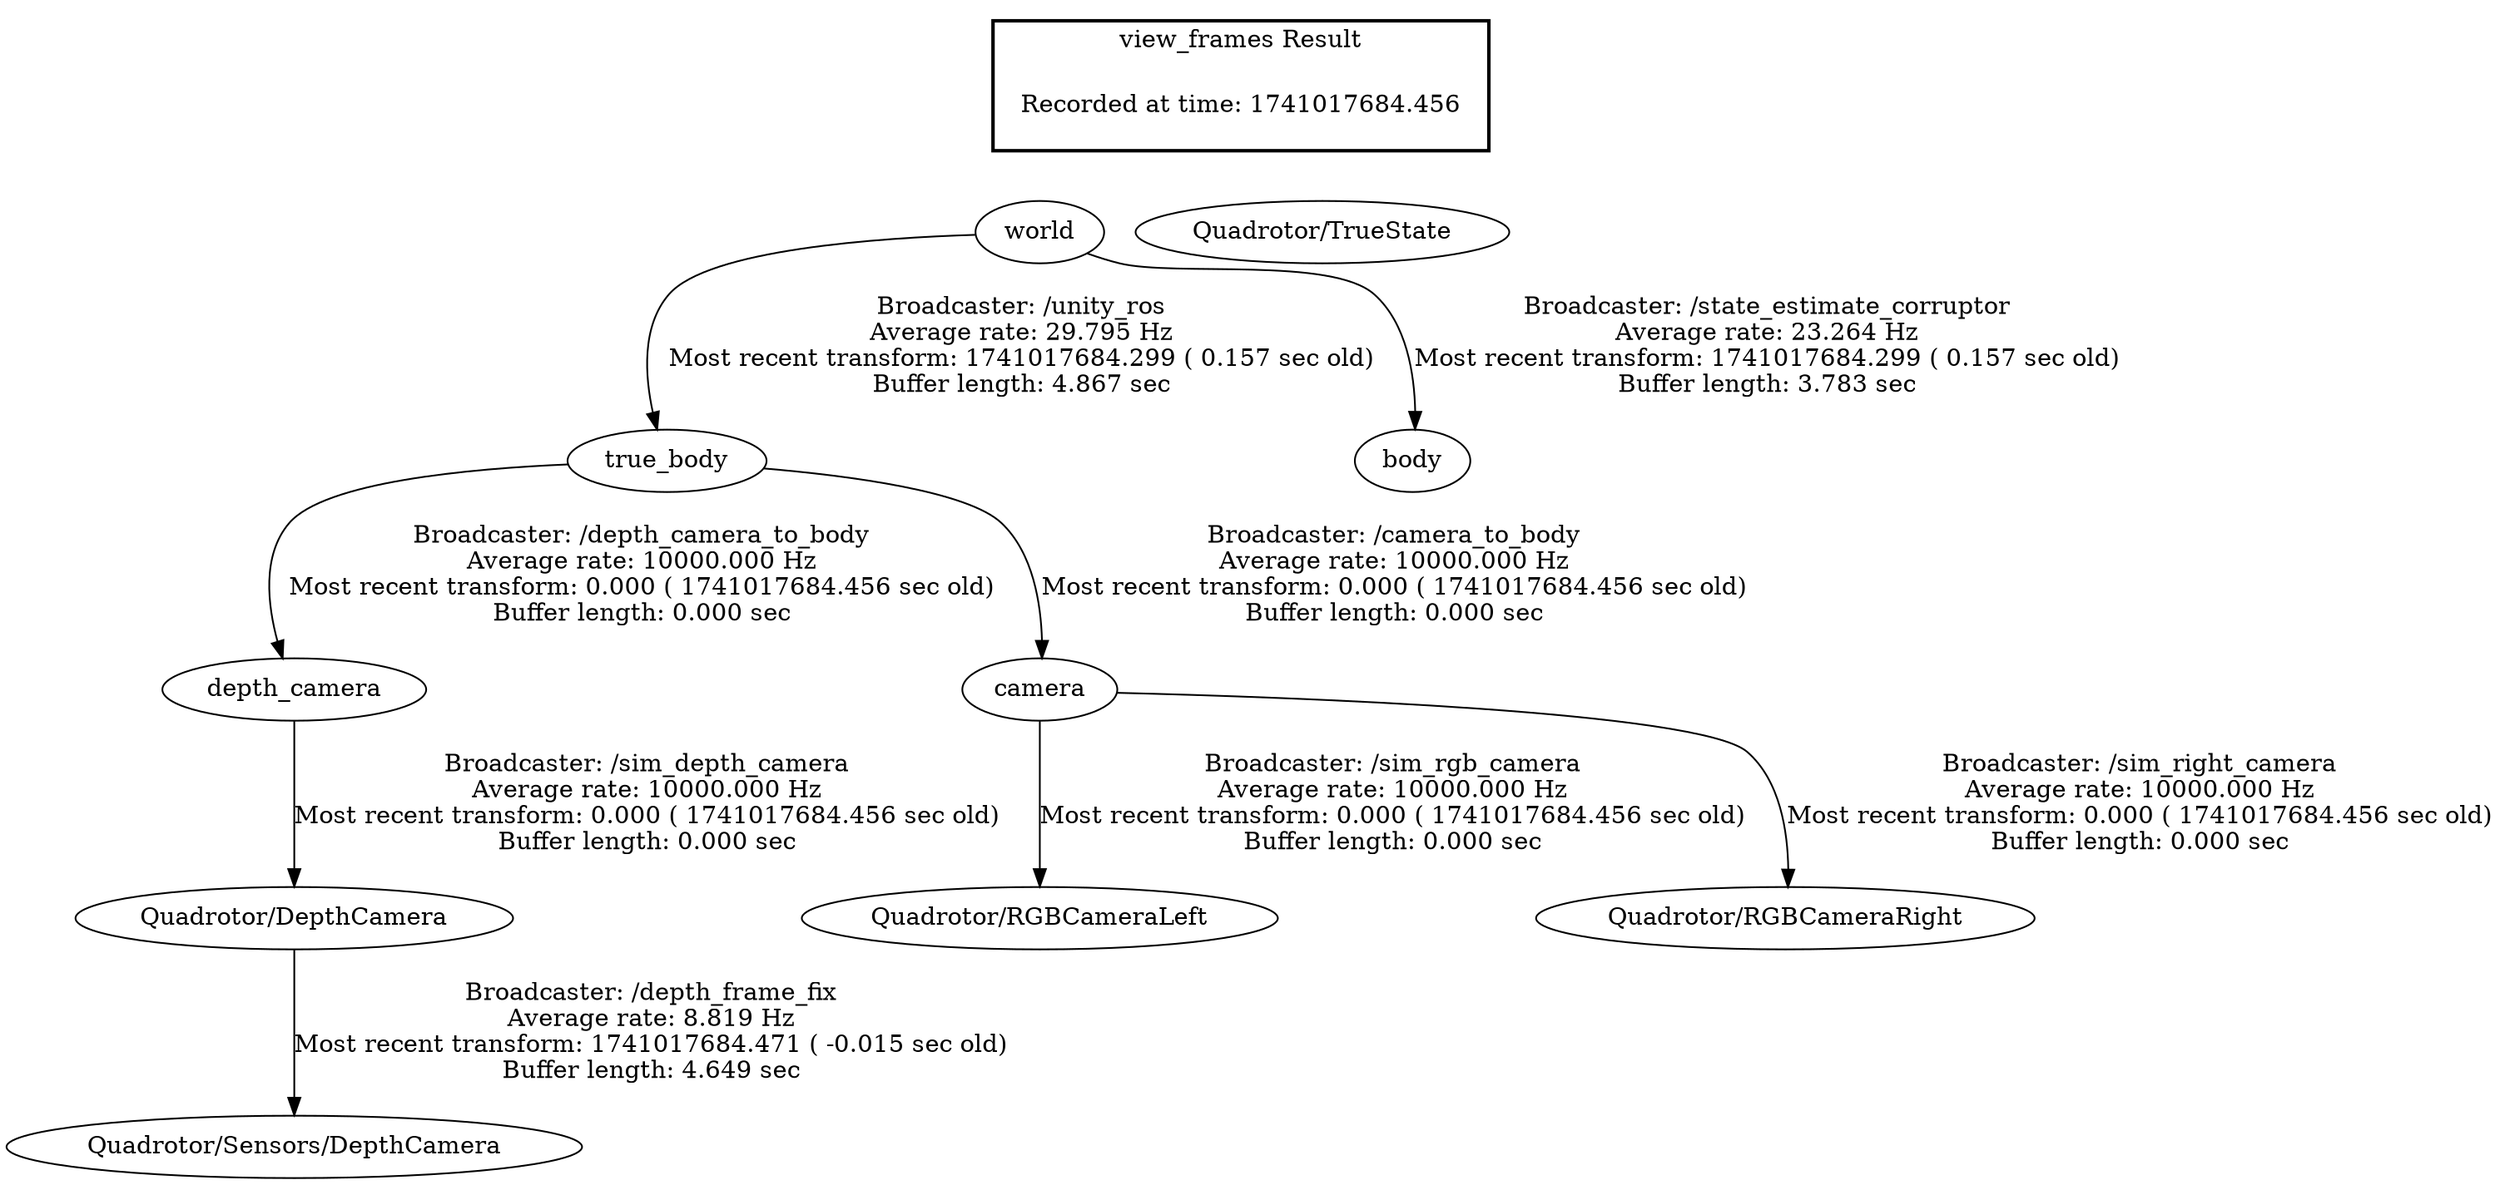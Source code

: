 digraph G {
"Quadrotor/DepthCamera" -> "Quadrotor/Sensors/DepthCamera"[label="Broadcaster: /depth_frame_fix\nAverage rate: 8.819 Hz\nMost recent transform: 1741017684.471 ( -0.015 sec old)\nBuffer length: 4.649 sec\n"];
"depth_camera" -> "Quadrotor/DepthCamera"[label="Broadcaster: /sim_depth_camera\nAverage rate: 10000.000 Hz\nMost recent transform: 0.000 ( 1741017684.456 sec old)\nBuffer length: 0.000 sec\n"];
"world" -> "true_body"[label="Broadcaster: /unity_ros\nAverage rate: 29.795 Hz\nMost recent transform: 1741017684.299 ( 0.157 sec old)\nBuffer length: 4.867 sec\n"];
"world" -> "body"[label="Broadcaster: /state_estimate_corruptor\nAverage rate: 23.264 Hz\nMost recent transform: 1741017684.299 ( 0.157 sec old)\nBuffer length: 3.783 sec\n"];
"camera" -> "Quadrotor/RGBCameraLeft"[label="Broadcaster: /sim_rgb_camera\nAverage rate: 10000.000 Hz\nMost recent transform: 0.000 ( 1741017684.456 sec old)\nBuffer length: 0.000 sec\n"];
"true_body" -> "camera"[label="Broadcaster: /camera_to_body\nAverage rate: 10000.000 Hz\nMost recent transform: 0.000 ( 1741017684.456 sec old)\nBuffer length: 0.000 sec\n"];
"true_body" -> "depth_camera"[label="Broadcaster: /depth_camera_to_body\nAverage rate: 10000.000 Hz\nMost recent transform: 0.000 ( 1741017684.456 sec old)\nBuffer length: 0.000 sec\n"];
"camera" -> "Quadrotor/RGBCameraRight"[label="Broadcaster: /sim_right_camera\nAverage rate: 10000.000 Hz\nMost recent transform: 0.000 ( 1741017684.456 sec old)\nBuffer length: 0.000 sec\n"];
edge [style=invis];
 subgraph cluster_legend { style=bold; color=black; label ="view_frames Result";
"Recorded at time: 1741017684.456"[ shape=plaintext ] ;
 }->"world";
edge [style=invis];
 subgraph cluster_legend { style=bold; color=black; label ="view_frames Result";
"Recorded at time: 1741017684.456"[ shape=plaintext ] ;
 }->"Quadrotor/TrueState";
}